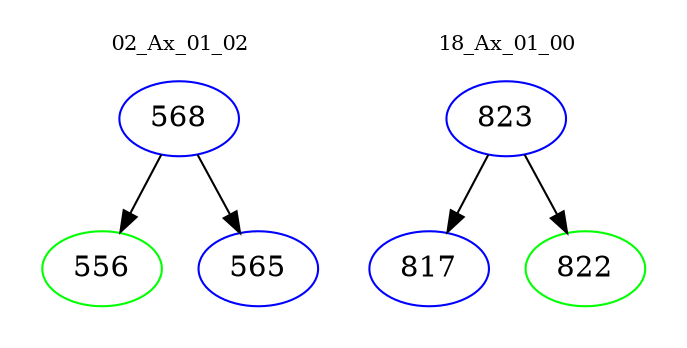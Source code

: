 digraph{
subgraph cluster_0 {
color = white
label = "02_Ax_01_02";
fontsize=10;
T0_568 [label="568", color="blue"]
T0_568 -> T0_556 [color="black"]
T0_556 [label="556", color="green"]
T0_568 -> T0_565 [color="black"]
T0_565 [label="565", color="blue"]
}
subgraph cluster_1 {
color = white
label = "18_Ax_01_00";
fontsize=10;
T1_823 [label="823", color="blue"]
T1_823 -> T1_817 [color="black"]
T1_817 [label="817", color="blue"]
T1_823 -> T1_822 [color="black"]
T1_822 [label="822", color="green"]
}
}
